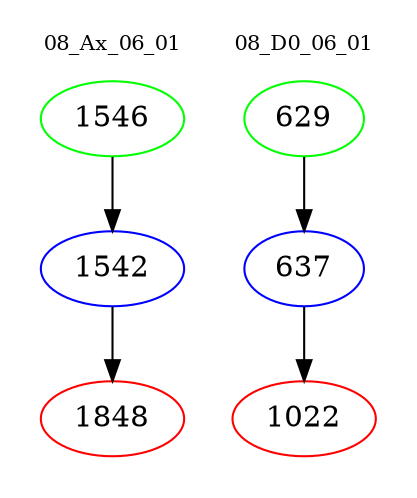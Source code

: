 digraph{
subgraph cluster_0 {
color = white
label = "08_Ax_06_01";
fontsize=10;
T0_1546 [label="1546", color="green"]
T0_1546 -> T0_1542 [color="black"]
T0_1542 [label="1542", color="blue"]
T0_1542 -> T0_1848 [color="black"]
T0_1848 [label="1848", color="red"]
}
subgraph cluster_1 {
color = white
label = "08_D0_06_01";
fontsize=10;
T1_629 [label="629", color="green"]
T1_629 -> T1_637 [color="black"]
T1_637 [label="637", color="blue"]
T1_637 -> T1_1022 [color="black"]
T1_1022 [label="1022", color="red"]
}
}
